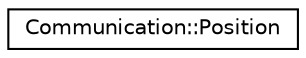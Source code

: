 digraph "Graphical Class Hierarchy"
{
 // LATEX_PDF_SIZE
  edge [fontname="Helvetica",fontsize="10",labelfontname="Helvetica",labelfontsize="10"];
  node [fontname="Helvetica",fontsize="10",shape=record];
  rankdir="LR";
  Node0 [label="Communication::Position",height=0.2,width=0.4,color="black", fillcolor="white", style="filled",URL="$structCommunication_1_1Position.html",tooltip=" "];
}
